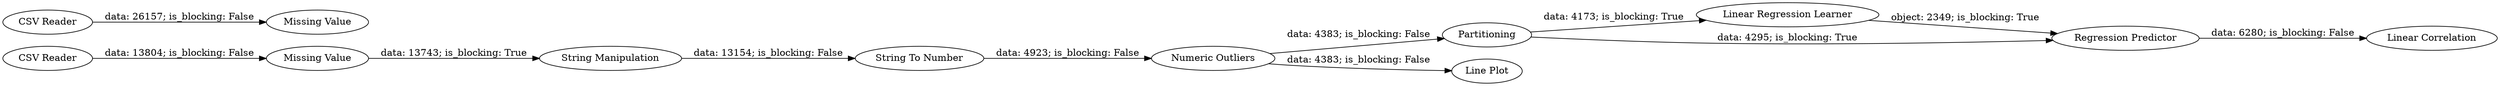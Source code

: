 digraph {
	"-4295006464171165847_8" [label="Linear Regression Learner"]
	"-4295006464171165847_1" [label="CSV Reader"]
	"-4295006464171165847_11" [label="CSV Reader"]
	"-4295006464171165847_5" [label="String Manipulation"]
	"-4295006464171165847_9" [label="Regression Predictor"]
	"-4295006464171165847_12" [label="Missing Value"]
	"-4295006464171165847_7" [label=Partitioning]
	"-4295006464171165847_2" [label="Missing Value"]
	"-4295006464171165847_10" [label="Linear Correlation"]
	"-4295006464171165847_4" [label="Numeric Outliers"]
	"-4295006464171165847_3" [label="Line Plot"]
	"-4295006464171165847_6" [label="String To Number"]
	"-4295006464171165847_4" -> "-4295006464171165847_7" [label="data: 4383; is_blocking: False"]
	"-4295006464171165847_6" -> "-4295006464171165847_4" [label="data: 4923; is_blocking: False"]
	"-4295006464171165847_9" -> "-4295006464171165847_10" [label="data: 6280; is_blocking: False"]
	"-4295006464171165847_7" -> "-4295006464171165847_9" [label="data: 4295; is_blocking: True"]
	"-4295006464171165847_5" -> "-4295006464171165847_6" [label="data: 13154; is_blocking: False"]
	"-4295006464171165847_2" -> "-4295006464171165847_5" [label="data: 13743; is_blocking: True"]
	"-4295006464171165847_7" -> "-4295006464171165847_8" [label="data: 4173; is_blocking: True"]
	"-4295006464171165847_11" -> "-4295006464171165847_12" [label="data: 26157; is_blocking: False"]
	"-4295006464171165847_8" -> "-4295006464171165847_9" [label="object: 2349; is_blocking: True"]
	"-4295006464171165847_4" -> "-4295006464171165847_3" [label="data: 4383; is_blocking: False"]
	"-4295006464171165847_1" -> "-4295006464171165847_2" [label="data: 13804; is_blocking: False"]
	rankdir=LR
}
